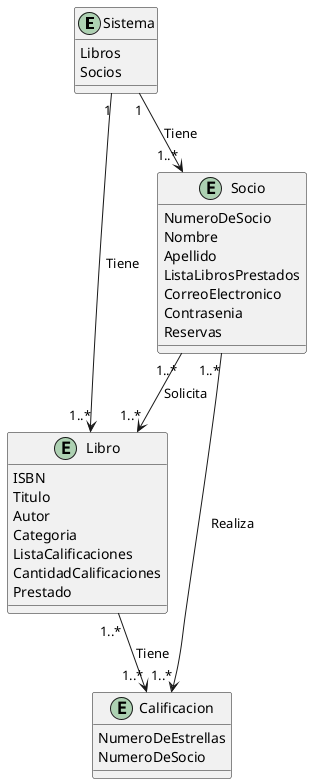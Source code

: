 @startuml
entity Sistema {

    Libros
    Socios

}

entity Libro {
    ISBN
    Titulo
    Autor
    Categoria
    ListaCalificaciones
    CantidadCalificaciones
    Prestado
}

entity Socio {
    NumeroDeSocio
    Nombre
    Apellido
    ListaLibrosPrestados
    CorreoElectronico
    Contrasenia
    Reservas
}

entity Calificacion {
    NumeroDeEstrellas
    NumeroDeSocio

}

Sistema "1" --> "1..*" Libro : Tiene
Sistema "1" --> "1..*" Socio : Tiene
Socio "1..*" --> "1..*" Libro : Solicita
Libro "1..*" --> "1..*" Calificacion : Tiene
Socio "1..*" --> "1..*" Calificacion : Realiza
@enduml